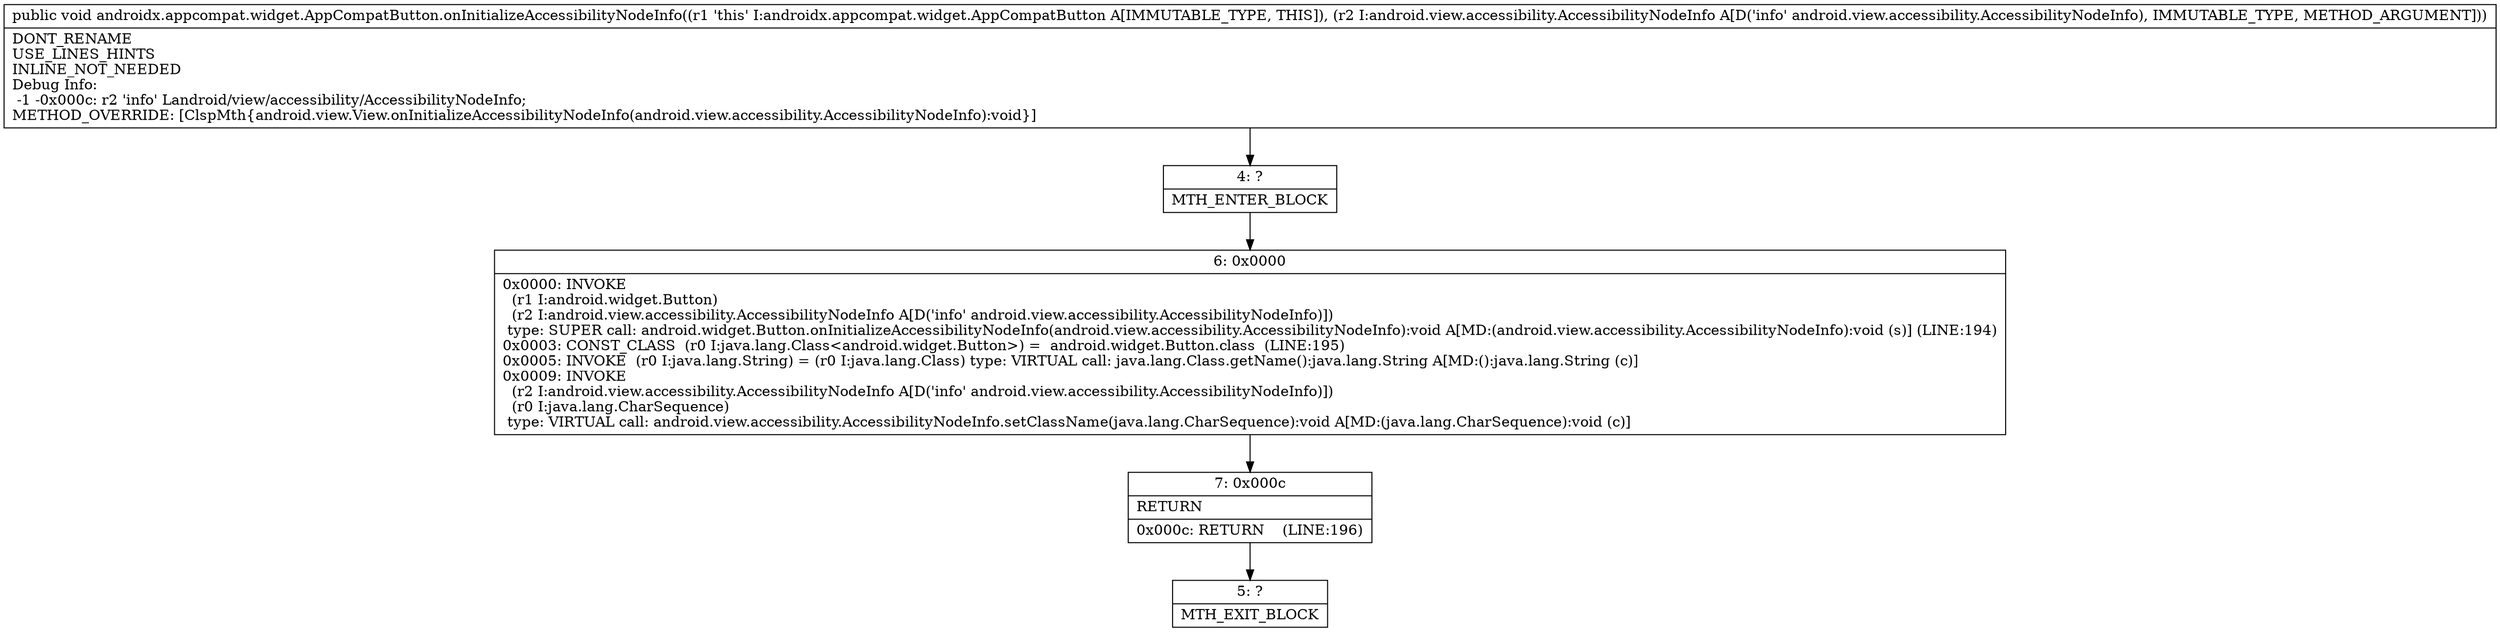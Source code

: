 digraph "CFG forandroidx.appcompat.widget.AppCompatButton.onInitializeAccessibilityNodeInfo(Landroid\/view\/accessibility\/AccessibilityNodeInfo;)V" {
Node_4 [shape=record,label="{4\:\ ?|MTH_ENTER_BLOCK\l}"];
Node_6 [shape=record,label="{6\:\ 0x0000|0x0000: INVOKE  \l  (r1 I:android.widget.Button)\l  (r2 I:android.view.accessibility.AccessibilityNodeInfo A[D('info' android.view.accessibility.AccessibilityNodeInfo)])\l type: SUPER call: android.widget.Button.onInitializeAccessibilityNodeInfo(android.view.accessibility.AccessibilityNodeInfo):void A[MD:(android.view.accessibility.AccessibilityNodeInfo):void (s)] (LINE:194)\l0x0003: CONST_CLASS  (r0 I:java.lang.Class\<android.widget.Button\>) =  android.widget.Button.class  (LINE:195)\l0x0005: INVOKE  (r0 I:java.lang.String) = (r0 I:java.lang.Class) type: VIRTUAL call: java.lang.Class.getName():java.lang.String A[MD:():java.lang.String (c)]\l0x0009: INVOKE  \l  (r2 I:android.view.accessibility.AccessibilityNodeInfo A[D('info' android.view.accessibility.AccessibilityNodeInfo)])\l  (r0 I:java.lang.CharSequence)\l type: VIRTUAL call: android.view.accessibility.AccessibilityNodeInfo.setClassName(java.lang.CharSequence):void A[MD:(java.lang.CharSequence):void (c)]\l}"];
Node_7 [shape=record,label="{7\:\ 0x000c|RETURN\l|0x000c: RETURN    (LINE:196)\l}"];
Node_5 [shape=record,label="{5\:\ ?|MTH_EXIT_BLOCK\l}"];
MethodNode[shape=record,label="{public void androidx.appcompat.widget.AppCompatButton.onInitializeAccessibilityNodeInfo((r1 'this' I:androidx.appcompat.widget.AppCompatButton A[IMMUTABLE_TYPE, THIS]), (r2 I:android.view.accessibility.AccessibilityNodeInfo A[D('info' android.view.accessibility.AccessibilityNodeInfo), IMMUTABLE_TYPE, METHOD_ARGUMENT]))  | DONT_RENAME\lUSE_LINES_HINTS\lINLINE_NOT_NEEDED\lDebug Info:\l  \-1 \-0x000c: r2 'info' Landroid\/view\/accessibility\/AccessibilityNodeInfo;\lMETHOD_OVERRIDE: [ClspMth\{android.view.View.onInitializeAccessibilityNodeInfo(android.view.accessibility.AccessibilityNodeInfo):void\}]\l}"];
MethodNode -> Node_4;Node_4 -> Node_6;
Node_6 -> Node_7;
Node_7 -> Node_5;
}

